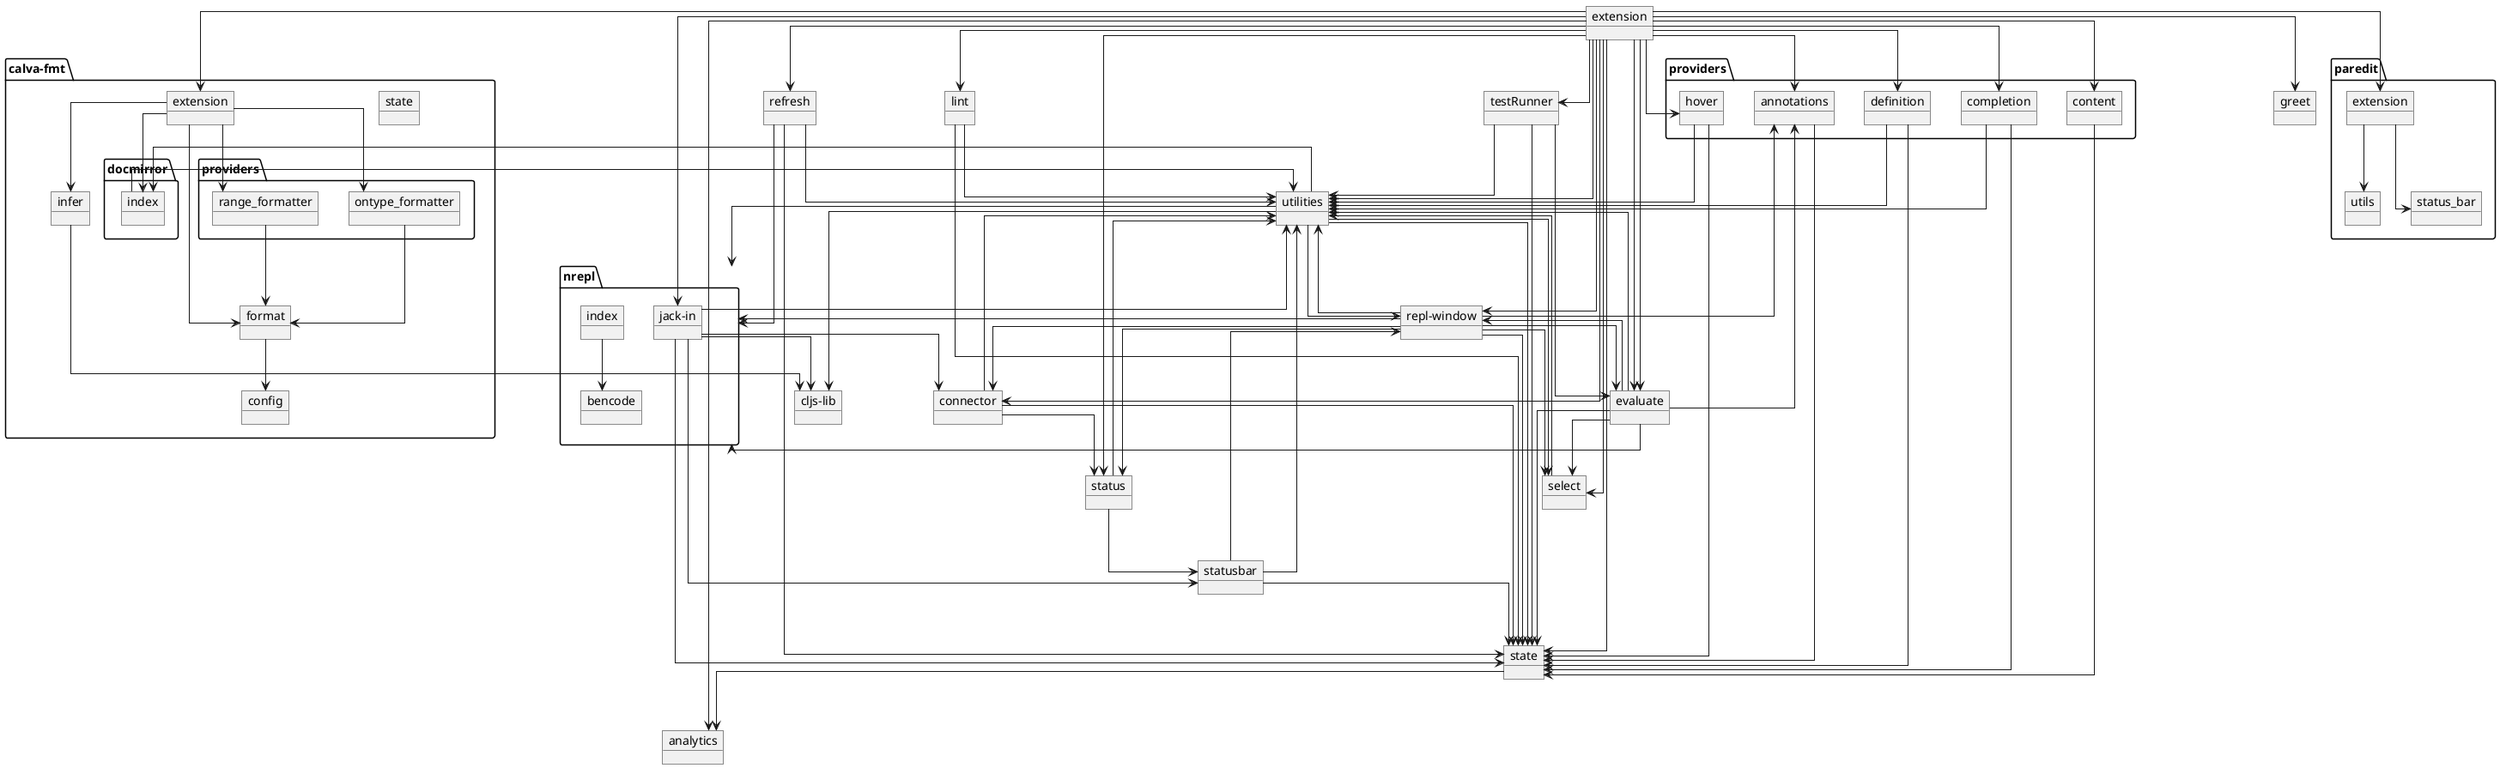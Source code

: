 @startuml "Overview"
skinparam linetype ortho

object "cljs-lib" as cljsLib
object analytics
object connector
object evaluate
object extension
object greet
object lint
object refresh
object "repl-window" as replWindow
object select
object state
object status
object statusbar
object testRunner
object "utilities" as ult

package "calva-fmt" {
    object "state" as fmtState
    object config
    object format
    object infer
    object "extension" as fmtExtension
    package "docmirror" {
        object "index" as doc
    }
    package "providers" as fmtProviders {
        object ontype_formatter
        object range_formatter
    }

    format --> config
    fmtExtension  --> format
    fmtExtension --> infer
    fmtExtension --> range_formatter
    fmtExtension --> ontype_formatter
    fmtExtension --> doc
    ontype_formatter --> format
    range_formatter --> format
    infer --> cljsLib
    doc --> ult 
}

package "nrepl" {
    object "index" as nrepl
    object bencode
    object "jack-in" as jackIn

    nrepl --> bencode
    jackIn --> state
    jackIn --> statusbar
    jackIn --> connector
    jackIn --> cljsLib
    jackIn --> ult
}

package "paredit" {
    object "extension" as parExtension
    object "utils" as parUtils
    object "status_bar" as parStatusBar

    parExtension --> parUtils
    parExtension --> parStatusBar
}

package "providers" {
    object annotations
    object content
    object definition
    object completion
    object hover

    annotations --> state
    content --> state
    definition --> ult
    definition --> state
    completion --> ult
    completion --> state
    hover --> ult
    hover --> state
}

connector --> state
connector --> ult
connector --> status

evaluate --> state
evaluate --> annotations
evaluate --> select
evaluate --> ult
evaluate --> replWindow
evaluate --> nrepl

extension --> parExtension
extension --> fmtExtension
extension --> state
extension --> jackIn
extension --> ult
extension --> status
extension --> connector
extension --> completion
extension --> content
extension --> hover
extension --> definition
extension --> evaluate
extension --> lint
extension --> testRunner
extension --> annotations
extension --> select
extension --> evaluate
extension --> refresh
extension --> replWindow
extension --> greet
extension --> analytics

lint --> state
lint --> ult

refresh --> ult
refresh --> state
refresh --> nrepl

replWindow --> connector
replWindow --> state
replWindow --> status
replWindow --> nrepl
replWindow --> annotations
replWindow --> ult
replWindow --> evaluate
replWindow --> select

select --> ult

state --> analytics

status --> ult
status --> statusbar

statusbar --> replWindow
statusbar --> state
statusbar --> ult

testRunner --> state
testRunner --> evaluate
testRunner --> ult

ult --> state
ult --> nrepl
ult --> replWindow
ult --> cljsLib
ult --> doc
ult --> select 

@enduml
